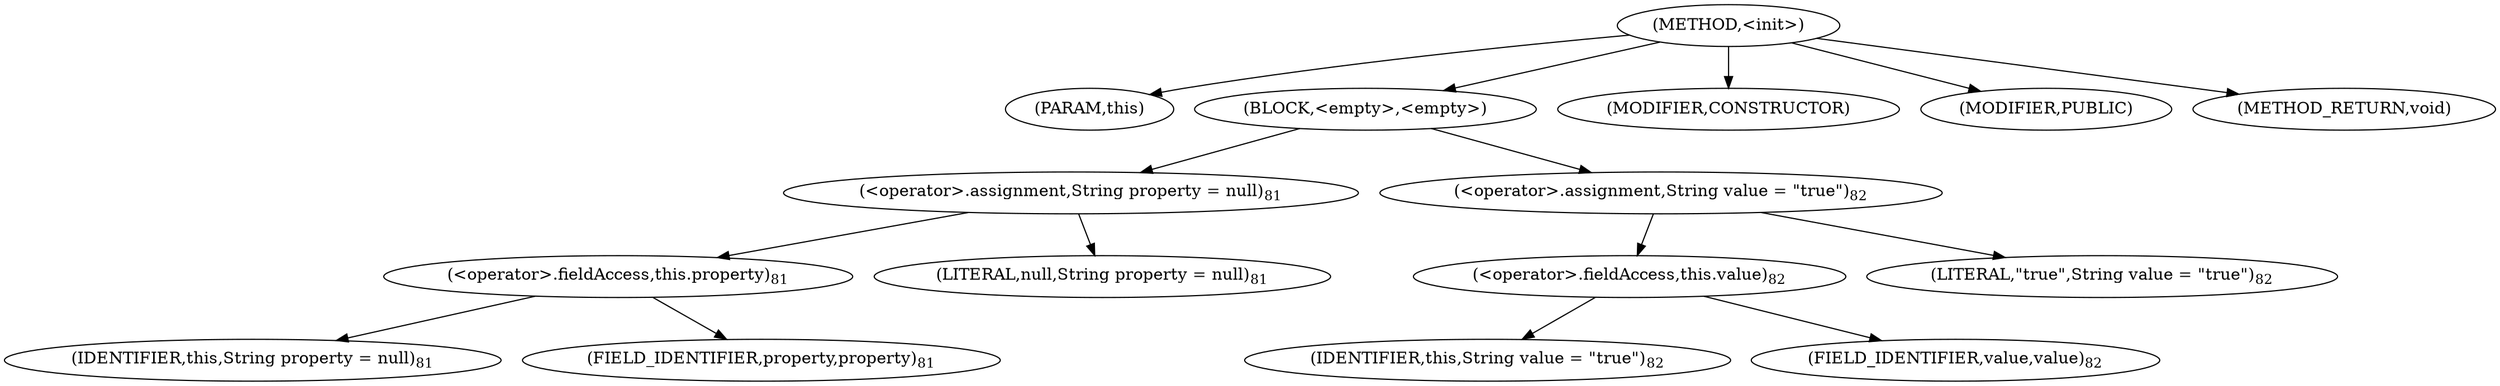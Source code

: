 digraph "&lt;init&gt;" {  
"142" [label = <(METHOD,&lt;init&gt;)> ]
"143" [label = <(PARAM,this)> ]
"144" [label = <(BLOCK,&lt;empty&gt;,&lt;empty&gt;)> ]
"145" [label = <(&lt;operator&gt;.assignment,String property = null)<SUB>81</SUB>> ]
"146" [label = <(&lt;operator&gt;.fieldAccess,this.property)<SUB>81</SUB>> ]
"147" [label = <(IDENTIFIER,this,String property = null)<SUB>81</SUB>> ]
"148" [label = <(FIELD_IDENTIFIER,property,property)<SUB>81</SUB>> ]
"149" [label = <(LITERAL,null,String property = null)<SUB>81</SUB>> ]
"150" [label = <(&lt;operator&gt;.assignment,String value = &quot;true&quot;)<SUB>82</SUB>> ]
"151" [label = <(&lt;operator&gt;.fieldAccess,this.value)<SUB>82</SUB>> ]
"152" [label = <(IDENTIFIER,this,String value = &quot;true&quot;)<SUB>82</SUB>> ]
"153" [label = <(FIELD_IDENTIFIER,value,value)<SUB>82</SUB>> ]
"154" [label = <(LITERAL,&quot;true&quot;,String value = &quot;true&quot;)<SUB>82</SUB>> ]
"155" [label = <(MODIFIER,CONSTRUCTOR)> ]
"156" [label = <(MODIFIER,PUBLIC)> ]
"157" [label = <(METHOD_RETURN,void)> ]
  "142" -> "143" 
  "142" -> "144" 
  "142" -> "155" 
  "142" -> "156" 
  "142" -> "157" 
  "144" -> "145" 
  "144" -> "150" 
  "145" -> "146" 
  "145" -> "149" 
  "146" -> "147" 
  "146" -> "148" 
  "150" -> "151" 
  "150" -> "154" 
  "151" -> "152" 
  "151" -> "153" 
}
